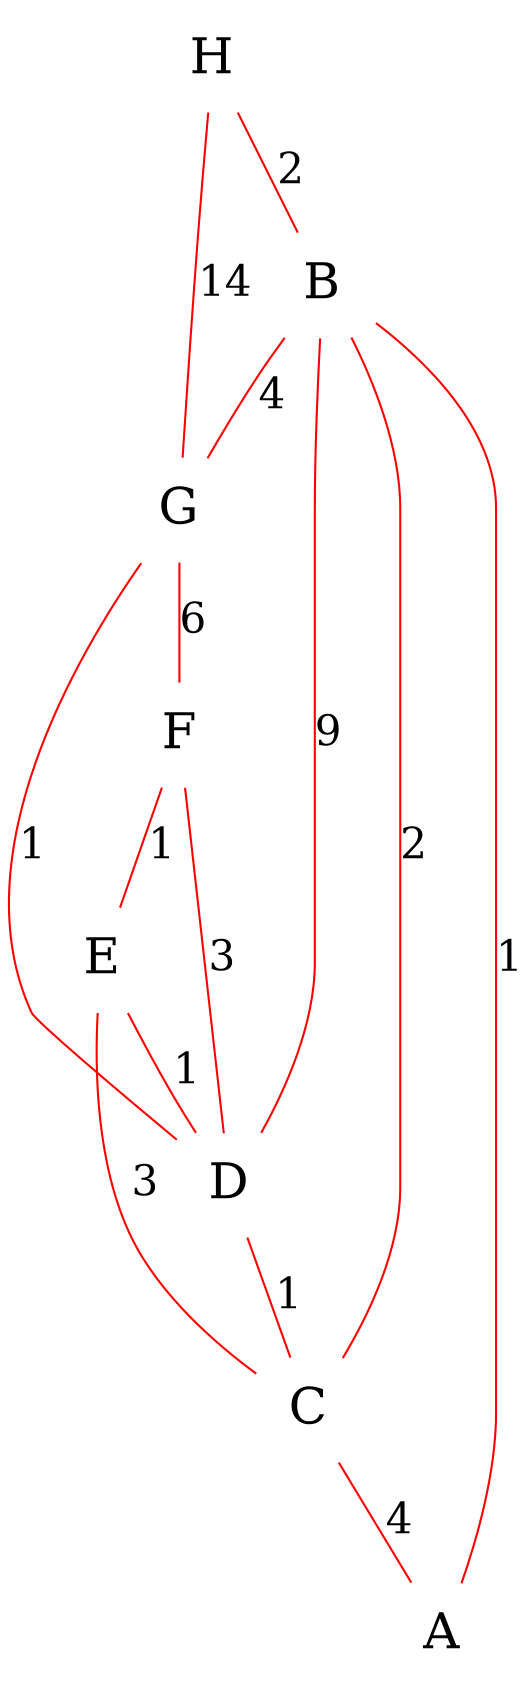 graph {
node [image="icon_router.png" shape="none" fixedsize=true width="0.7" height="0.7" fontsize="24"];
edge [fontsize="20pt" color="red"];
H--B [label="2"];
H--G [label="14"];
B--G [label="4"];
G--F [label="6"];
G--D [label="1"];
F--D [label="3"];
F--E [label="1"];
E--D [label="1"];
D--C [label="1"];
E--C [label="3"];
C--A [label="4"];
C--B [label="2"];
B--A [label="1"];
B--D [label="9"];
A[pos="10,5!"];
B[pos="7,8!"];
C[pos="7,4!"];
D[pos="4,4!"];
E[pos="5,1!"];
F[pos="1,2!"];
G[pos="2,6!"];
H[pos="4,8!"];
}
